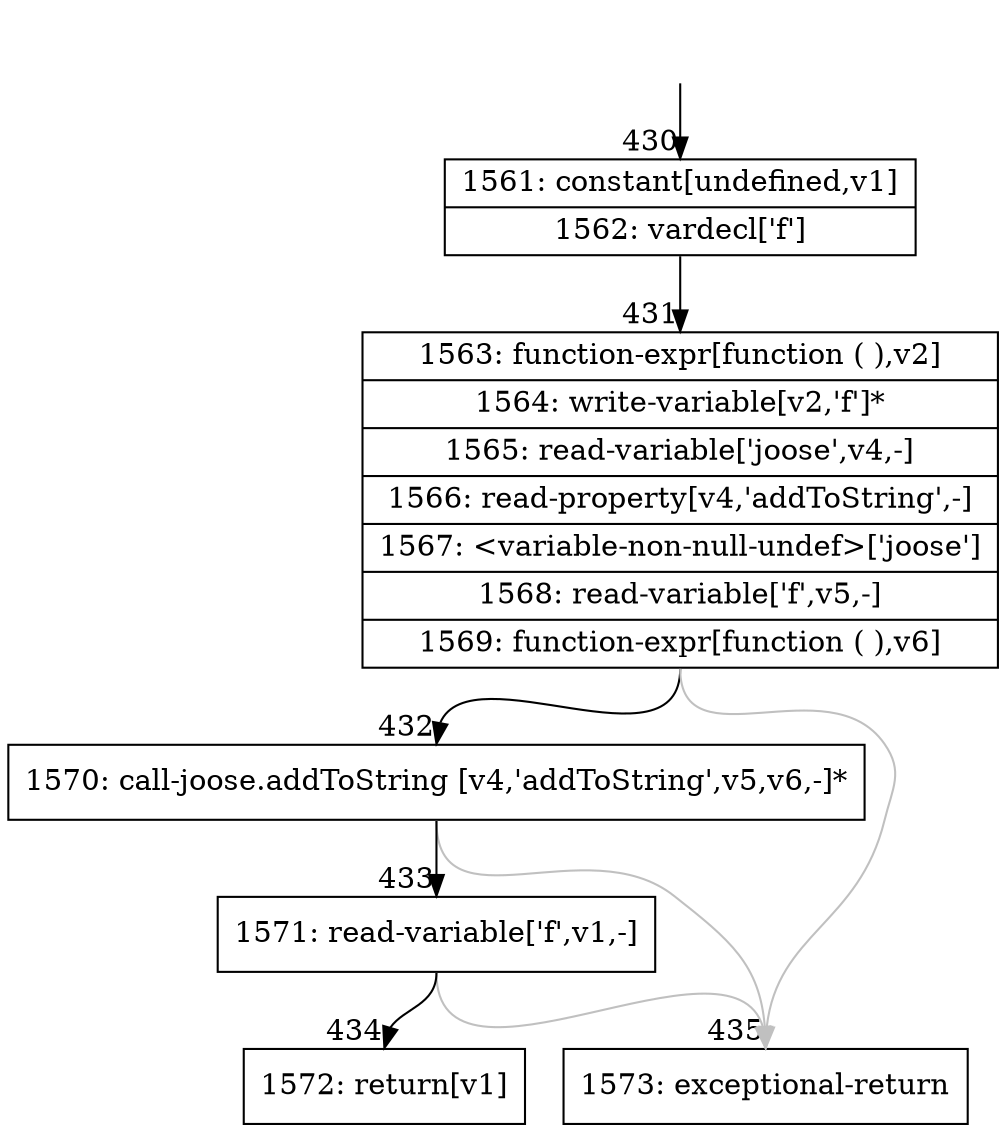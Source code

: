digraph {
rankdir="TD"
BB_entry45[shape=none,label=""];
BB_entry45 -> BB430 [tailport=s, headport=n, headlabel="    430"]
BB430 [shape=record label="{1561: constant[undefined,v1]|1562: vardecl['f']}" ] 
BB430 -> BB431 [tailport=s, headport=n, headlabel="      431"]
BB431 [shape=record label="{1563: function-expr[function ( ),v2]|1564: write-variable[v2,'f']*|1565: read-variable['joose',v4,-]|1566: read-property[v4,'addToString',-]|1567: \<variable-non-null-undef\>['joose']|1568: read-variable['f',v5,-]|1569: function-expr[function ( ),v6]}" ] 
BB431 -> BB432 [tailport=s, headport=n, headlabel="      432"]
BB431 -> BB435 [tailport=s, headport=n, color=gray, headlabel="      435"]
BB432 [shape=record label="{1570: call-joose.addToString [v4,'addToString',v5,v6,-]*}" ] 
BB432 -> BB433 [tailport=s, headport=n, headlabel="      433"]
BB432 -> BB435 [tailport=s, headport=n, color=gray]
BB433 [shape=record label="{1571: read-variable['f',v1,-]}" ] 
BB433 -> BB434 [tailport=s, headport=n, headlabel="      434"]
BB433 -> BB435 [tailport=s, headport=n, color=gray]
BB434 [shape=record label="{1572: return[v1]}" ] 
BB435 [shape=record label="{1573: exceptional-return}" ] 
//#$~ 461
}
